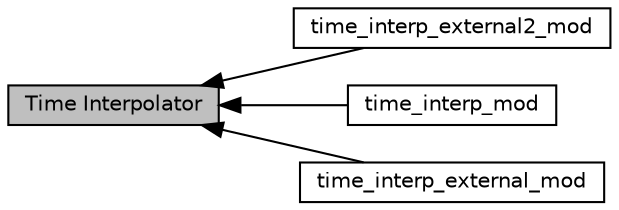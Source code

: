 digraph "Time Interpolator"
{
  edge [fontname="Helvetica",fontsize="10",labelfontname="Helvetica",labelfontsize="10"];
  node [fontname="Helvetica",fontsize="10",shape=box];
  rankdir=LR;
  Node4 [label="time_interp_external2_mod",height=0.2,width=0.4,color="black", fillcolor="white", style="filled",URL="$group__time__interp__external2__mod.html",tooltip="Perform I/O and time interpolation of external fields (contained in a file), using fms2_io."];
  Node2 [label="time_interp_mod",height=0.2,width=0.4,color="black", fillcolor="white", style="filled",URL="$group__time__interp__mod.html",tooltip="Computes a weight and dates/indices for linearly interpolating between two dates."];
  Node3 [label="time_interp_external_mod",height=0.2,width=0.4,color="black", fillcolor="white", style="filled",URL="$group__time__interp__external__mod.html",tooltip="Perform I/O and time interpolation of external fields (contained in a file)."];
  Node1 [label="Time Interpolator",height=0.2,width=0.4,color="black", fillcolor="grey75", style="filled", fontcolor="black",tooltip="Modules and associated files in the time_interp directory."];
  Node1->Node2 [shape=plaintext, dir="back", style="solid"];
  Node1->Node3 [shape=plaintext, dir="back", style="solid"];
  Node1->Node4 [shape=plaintext, dir="back", style="solid"];
}
